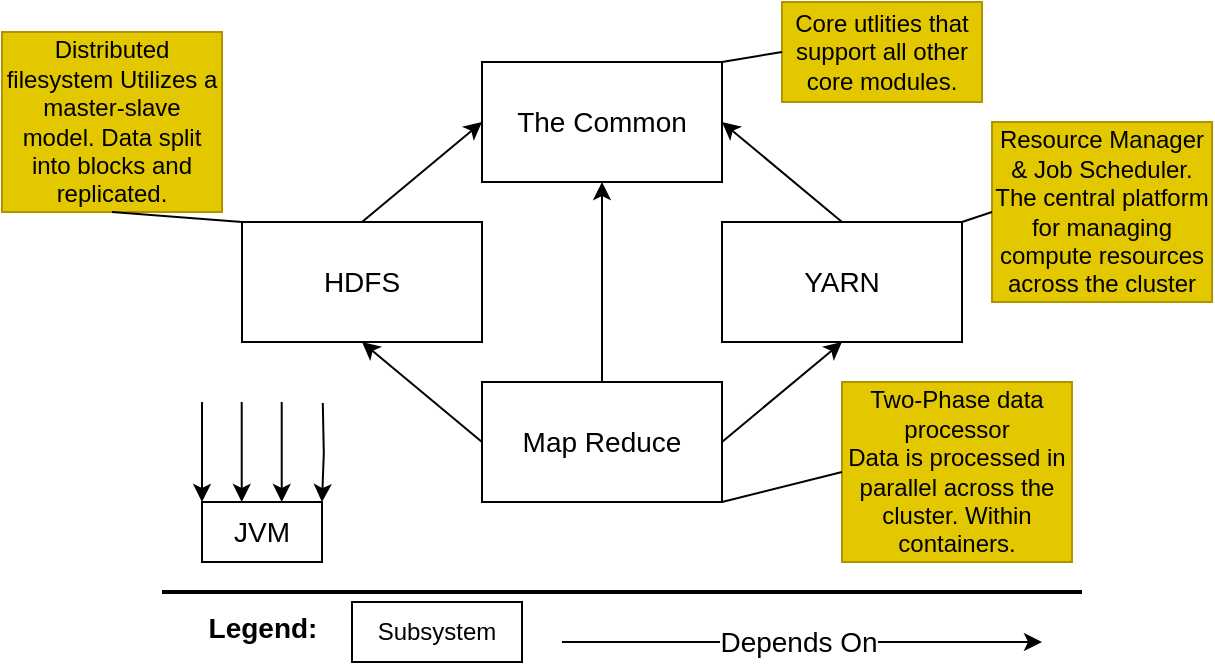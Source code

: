 <mxfile version="28.2.7">
  <diagram name="Page-1" id="MzGk4BcChYRworbhnkPF">
    <mxGraphModel dx="1235" dy="675" grid="1" gridSize="10" guides="1" tooltips="1" connect="1" arrows="1" fold="1" page="1" pageScale="1" pageWidth="850" pageHeight="1100" math="0" shadow="0">
      <root>
        <mxCell id="0" />
        <mxCell id="1" parent="0" />
        <mxCell id="ZaElphzleGRasvH2uKY7-1" value="&lt;font style=&quot;font-size: 14px;&quot;&gt;The Common&lt;/font&gt;" style="rounded=0;whiteSpace=wrap;html=1;" parent="1" vertex="1">
          <mxGeometry x="380" y="220" width="120" height="60" as="geometry" />
        </mxCell>
        <mxCell id="ZaElphzleGRasvH2uKY7-2" value="&lt;font style=&quot;font-size: 14px;&quot;&gt;HDFS&lt;/font&gt;" style="rounded=0;whiteSpace=wrap;html=1;" parent="1" vertex="1">
          <mxGeometry x="260" y="300" width="120" height="60" as="geometry" />
        </mxCell>
        <mxCell id="ZaElphzleGRasvH2uKY7-3" value="&lt;font style=&quot;font-size: 14px;&quot;&gt;YARN&lt;/font&gt;" style="rounded=0;whiteSpace=wrap;html=1;" parent="1" vertex="1">
          <mxGeometry x="500" y="300" width="120" height="60" as="geometry" />
        </mxCell>
        <mxCell id="ZaElphzleGRasvH2uKY7-7" value="&lt;font style=&quot;font-size: 14px;&quot;&gt;Map Reduce&lt;/font&gt;" style="rounded=0;whiteSpace=wrap;html=1;" parent="1" vertex="1">
          <mxGeometry x="380" y="380" width="120" height="60" as="geometry" />
        </mxCell>
        <mxCell id="ZaElphzleGRasvH2uKY7-13" value="" style="endArrow=classic;html=1;rounded=0;entryX=0.5;entryY=1;entryDx=0;entryDy=0;" parent="1" source="ZaElphzleGRasvH2uKY7-7" target="ZaElphzleGRasvH2uKY7-1" edge="1">
          <mxGeometry width="50" height="50" relative="1" as="geometry">
            <mxPoint x="410" y="420" as="sourcePoint" />
            <mxPoint x="460" y="370" as="targetPoint" />
          </mxGeometry>
        </mxCell>
        <mxCell id="ZaElphzleGRasvH2uKY7-14" value="" style="line;strokeWidth=2;html=1;" parent="1" vertex="1">
          <mxGeometry x="220" y="480" width="460" height="10" as="geometry" />
        </mxCell>
        <mxCell id="ZaElphzleGRasvH2uKY7-15" value="&lt;font style=&quot;font-size: 14px;&quot;&gt;Legend:&lt;/font&gt;" style="text;strokeColor=none;fillColor=none;html=1;fontSize=24;fontStyle=1;verticalAlign=middle;align=center;" parent="1" vertex="1">
          <mxGeometry x="220" y="480" width="100" height="40" as="geometry" />
        </mxCell>
        <mxCell id="ZaElphzleGRasvH2uKY7-16" value="Subsystem" style="rounded=0;whiteSpace=wrap;html=1;" parent="1" vertex="1">
          <mxGeometry x="315" y="490" width="85" height="30" as="geometry" />
        </mxCell>
        <mxCell id="ZaElphzleGRasvH2uKY7-17" value="" style="endArrow=classic;html=1;rounded=0;" parent="1" edge="1">
          <mxGeometry width="50" height="50" relative="1" as="geometry">
            <mxPoint x="420" y="510" as="sourcePoint" />
            <mxPoint x="660" y="510" as="targetPoint" />
          </mxGeometry>
        </mxCell>
        <mxCell id="ZaElphzleGRasvH2uKY7-18" value="&lt;font style=&quot;font-size: 14px;&quot;&gt;Depends On&lt;/font&gt;" style="edgeLabel;html=1;align=center;verticalAlign=middle;resizable=0;points=[];" parent="ZaElphzleGRasvH2uKY7-17" vertex="1" connectable="0">
          <mxGeometry x="-0.015" relative="1" as="geometry">
            <mxPoint as="offset" />
          </mxGeometry>
        </mxCell>
        <mxCell id="vDSU7Jg6GCvEzzB5-tKR-2" value="Core utlities that support all other core modules." style="rounded=0;whiteSpace=wrap;html=1;fillColor=#e3c800;fontColor=#000000;strokeColor=#B09500;" parent="1" vertex="1">
          <mxGeometry x="530" y="190" width="100" height="50" as="geometry" />
        </mxCell>
        <mxCell id="vDSU7Jg6GCvEzzB5-tKR-3" value="" style="endArrow=none;html=1;rounded=0;entryX=0;entryY=0.5;entryDx=0;entryDy=0;" parent="1" target="vDSU7Jg6GCvEzzB5-tKR-2" edge="1">
          <mxGeometry width="50" height="50" relative="1" as="geometry">
            <mxPoint x="500" y="220" as="sourcePoint" />
            <mxPoint x="540" y="190" as="targetPoint" />
          </mxGeometry>
        </mxCell>
        <mxCell id="vDSU7Jg6GCvEzzB5-tKR-4" value="Resource Manager &amp;amp; Job Scheduler.&lt;div&gt;&lt;font&gt;The central platform for managing compute resources across the cluster&lt;/font&gt;&lt;/div&gt;" style="rounded=0;whiteSpace=wrap;html=1;fillColor=#e3c800;fontColor=#000000;strokeColor=#B09500;" parent="1" vertex="1">
          <mxGeometry x="635" y="250" width="110" height="90" as="geometry" />
        </mxCell>
        <mxCell id="vDSU7Jg6GCvEzzB5-tKR-5" value="" style="endArrow=none;html=1;rounded=0;exitX=1;exitY=0;exitDx=0;exitDy=0;entryX=0;entryY=0.5;entryDx=0;entryDy=0;" parent="1" source="ZaElphzleGRasvH2uKY7-3" target="vDSU7Jg6GCvEzzB5-tKR-4" edge="1">
          <mxGeometry width="50" height="50" relative="1" as="geometry">
            <mxPoint x="630" y="340" as="sourcePoint" />
            <mxPoint x="670" y="310" as="targetPoint" />
          </mxGeometry>
        </mxCell>
        <mxCell id="vDSU7Jg6GCvEzzB5-tKR-6" value="Distributed filesystem &lt;font&gt;&lt;font style=&quot;&quot;&gt;U&lt;/font&gt;&lt;font style=&quot;&quot;&gt;tilizes a master-slave model. Data split into blocks and replicated.&lt;/font&gt;&lt;/font&gt;" style="rounded=0;whiteSpace=wrap;html=1;fillColor=#e3c800;fontColor=#000000;strokeColor=#B09500;" parent="1" vertex="1">
          <mxGeometry x="140" y="205" width="110" height="90" as="geometry" />
        </mxCell>
        <mxCell id="vDSU7Jg6GCvEzzB5-tKR-7" value="" style="endArrow=none;html=1;rounded=0;entryX=0.5;entryY=1;entryDx=0;entryDy=0;exitX=0;exitY=0;exitDx=0;exitDy=0;" parent="1" source="ZaElphzleGRasvH2uKY7-2" target="vDSU7Jg6GCvEzzB5-tKR-6" edge="1">
          <mxGeometry width="50" height="50" relative="1" as="geometry">
            <mxPoint x="170" y="400" as="sourcePoint" />
            <mxPoint x="220" y="350" as="targetPoint" />
            <Array as="points" />
          </mxGeometry>
        </mxCell>
        <mxCell id="vDSU7Jg6GCvEzzB5-tKR-8" value="Two-Phase data processor&lt;div&gt;&lt;font&gt;Data is processed in parallel across the cluster. Within containers.&lt;/font&gt;&lt;/div&gt;" style="rounded=0;whiteSpace=wrap;html=1;fillColor=#e3c800;fontColor=#000000;strokeColor=#B09500;" parent="1" vertex="1">
          <mxGeometry x="560" y="380" width="115" height="90" as="geometry" />
        </mxCell>
        <mxCell id="vDSU7Jg6GCvEzzB5-tKR-9" value="" style="endArrow=none;html=1;rounded=0;entryX=1;entryY=1;entryDx=0;entryDy=0;exitX=0;exitY=0.5;exitDx=0;exitDy=0;" parent="1" source="vDSU7Jg6GCvEzzB5-tKR-8" target="ZaElphzleGRasvH2uKY7-7" edge="1">
          <mxGeometry width="50" height="50" relative="1" as="geometry">
            <mxPoint x="590" y="520" as="sourcePoint" />
            <mxPoint x="570" y="500" as="targetPoint" />
            <Array as="points" />
          </mxGeometry>
        </mxCell>
        <mxCell id="I_VBimmwqtJVKOZfFagT-1" value="" style="endArrow=classic;html=1;rounded=0;entryX=0.5;entryY=1;entryDx=0;entryDy=0;exitX=0;exitY=0.5;exitDx=0;exitDy=0;" parent="1" source="ZaElphzleGRasvH2uKY7-7" target="ZaElphzleGRasvH2uKY7-2" edge="1">
          <mxGeometry width="50" height="50" relative="1" as="geometry">
            <mxPoint x="280" y="480" as="sourcePoint" />
            <mxPoint x="330" y="430" as="targetPoint" />
          </mxGeometry>
        </mxCell>
        <mxCell id="I_VBimmwqtJVKOZfFagT-2" value="" style="endArrow=classic;html=1;rounded=0;entryX=0.5;entryY=1;entryDx=0;entryDy=0;exitX=1;exitY=0.5;exitDx=0;exitDy=0;" parent="1" source="ZaElphzleGRasvH2uKY7-7" target="ZaElphzleGRasvH2uKY7-3" edge="1">
          <mxGeometry width="50" height="50" relative="1" as="geometry">
            <mxPoint x="620" y="520" as="sourcePoint" />
            <mxPoint x="520" y="440" as="targetPoint" />
          </mxGeometry>
        </mxCell>
        <mxCell id="I_VBimmwqtJVKOZfFagT-3" value="" style="endArrow=classic;html=1;rounded=0;entryX=0;entryY=0.5;entryDx=0;entryDy=0;exitX=0.5;exitY=0;exitDx=0;exitDy=0;" parent="1" source="ZaElphzleGRasvH2uKY7-2" target="ZaElphzleGRasvH2uKY7-1" edge="1">
          <mxGeometry width="50" height="50" relative="1" as="geometry">
            <mxPoint x="410" y="360" as="sourcePoint" />
            <mxPoint x="310" y="280" as="targetPoint" />
          </mxGeometry>
        </mxCell>
        <mxCell id="I_VBimmwqtJVKOZfFagT-4" value="" style="endArrow=classic;html=1;rounded=0;entryX=1;entryY=0.5;entryDx=0;entryDy=0;exitX=0.5;exitY=0;exitDx=0;exitDy=0;" parent="1" source="ZaElphzleGRasvH2uKY7-3" target="ZaElphzleGRasvH2uKY7-1" edge="1">
          <mxGeometry width="50" height="50" relative="1" as="geometry">
            <mxPoint x="640" y="350" as="sourcePoint" />
            <mxPoint x="540" y="270" as="targetPoint" />
          </mxGeometry>
        </mxCell>
        <mxCell id="I_VBimmwqtJVKOZfFagT-6" style="edgeStyle=orthogonalEdgeStyle;rounded=0;orthogonalLoop=1;jettySize=auto;html=1;exitX=0.5;exitY=0;exitDx=0;exitDy=0;" parent="1" edge="1">
          <mxGeometry relative="1" as="geometry">
            <mxPoint x="279.86" y="440" as="targetPoint" />
            <mxPoint x="279.86" y="390" as="sourcePoint" />
          </mxGeometry>
        </mxCell>
        <mxCell id="I_VBimmwqtJVKOZfFagT-7" value="&lt;font style=&quot;font-size: 14px;&quot;&gt;JVM&lt;/font&gt;" style="rounded=0;whiteSpace=wrap;html=1;" parent="1" vertex="1">
          <mxGeometry x="240" y="440" width="60" height="30" as="geometry" />
        </mxCell>
        <mxCell id="I_VBimmwqtJVKOZfFagT-8" style="edgeStyle=orthogonalEdgeStyle;rounded=0;orthogonalLoop=1;jettySize=auto;html=1;exitX=0.58;exitY=-0.008;exitDx=0;exitDy=0;exitPerimeter=0;" parent="1" edge="1">
          <mxGeometry relative="1" as="geometry">
            <mxPoint x="300.0" y="440.0" as="targetPoint" />
            <mxPoint x="300.4" y="390.48" as="sourcePoint" />
          </mxGeometry>
        </mxCell>
        <mxCell id="I_VBimmwqtJVKOZfFagT-9" style="edgeStyle=orthogonalEdgeStyle;rounded=0;orthogonalLoop=1;jettySize=auto;html=1;exitX=0.75;exitY=0;exitDx=0;exitDy=0;" parent="1" edge="1">
          <mxGeometry relative="1" as="geometry">
            <mxPoint x="240" y="440" as="targetPoint" />
            <mxPoint x="240" y="390" as="sourcePoint" />
          </mxGeometry>
        </mxCell>
        <mxCell id="I_VBimmwqtJVKOZfFagT-10" style="edgeStyle=orthogonalEdgeStyle;rounded=0;orthogonalLoop=1;jettySize=auto;html=1;exitX=0.75;exitY=0;exitDx=0;exitDy=0;" parent="1" edge="1">
          <mxGeometry relative="1" as="geometry">
            <mxPoint x="259.86" y="440" as="targetPoint" />
            <mxPoint x="259.86" y="390" as="sourcePoint" />
          </mxGeometry>
        </mxCell>
      </root>
    </mxGraphModel>
  </diagram>
</mxfile>
